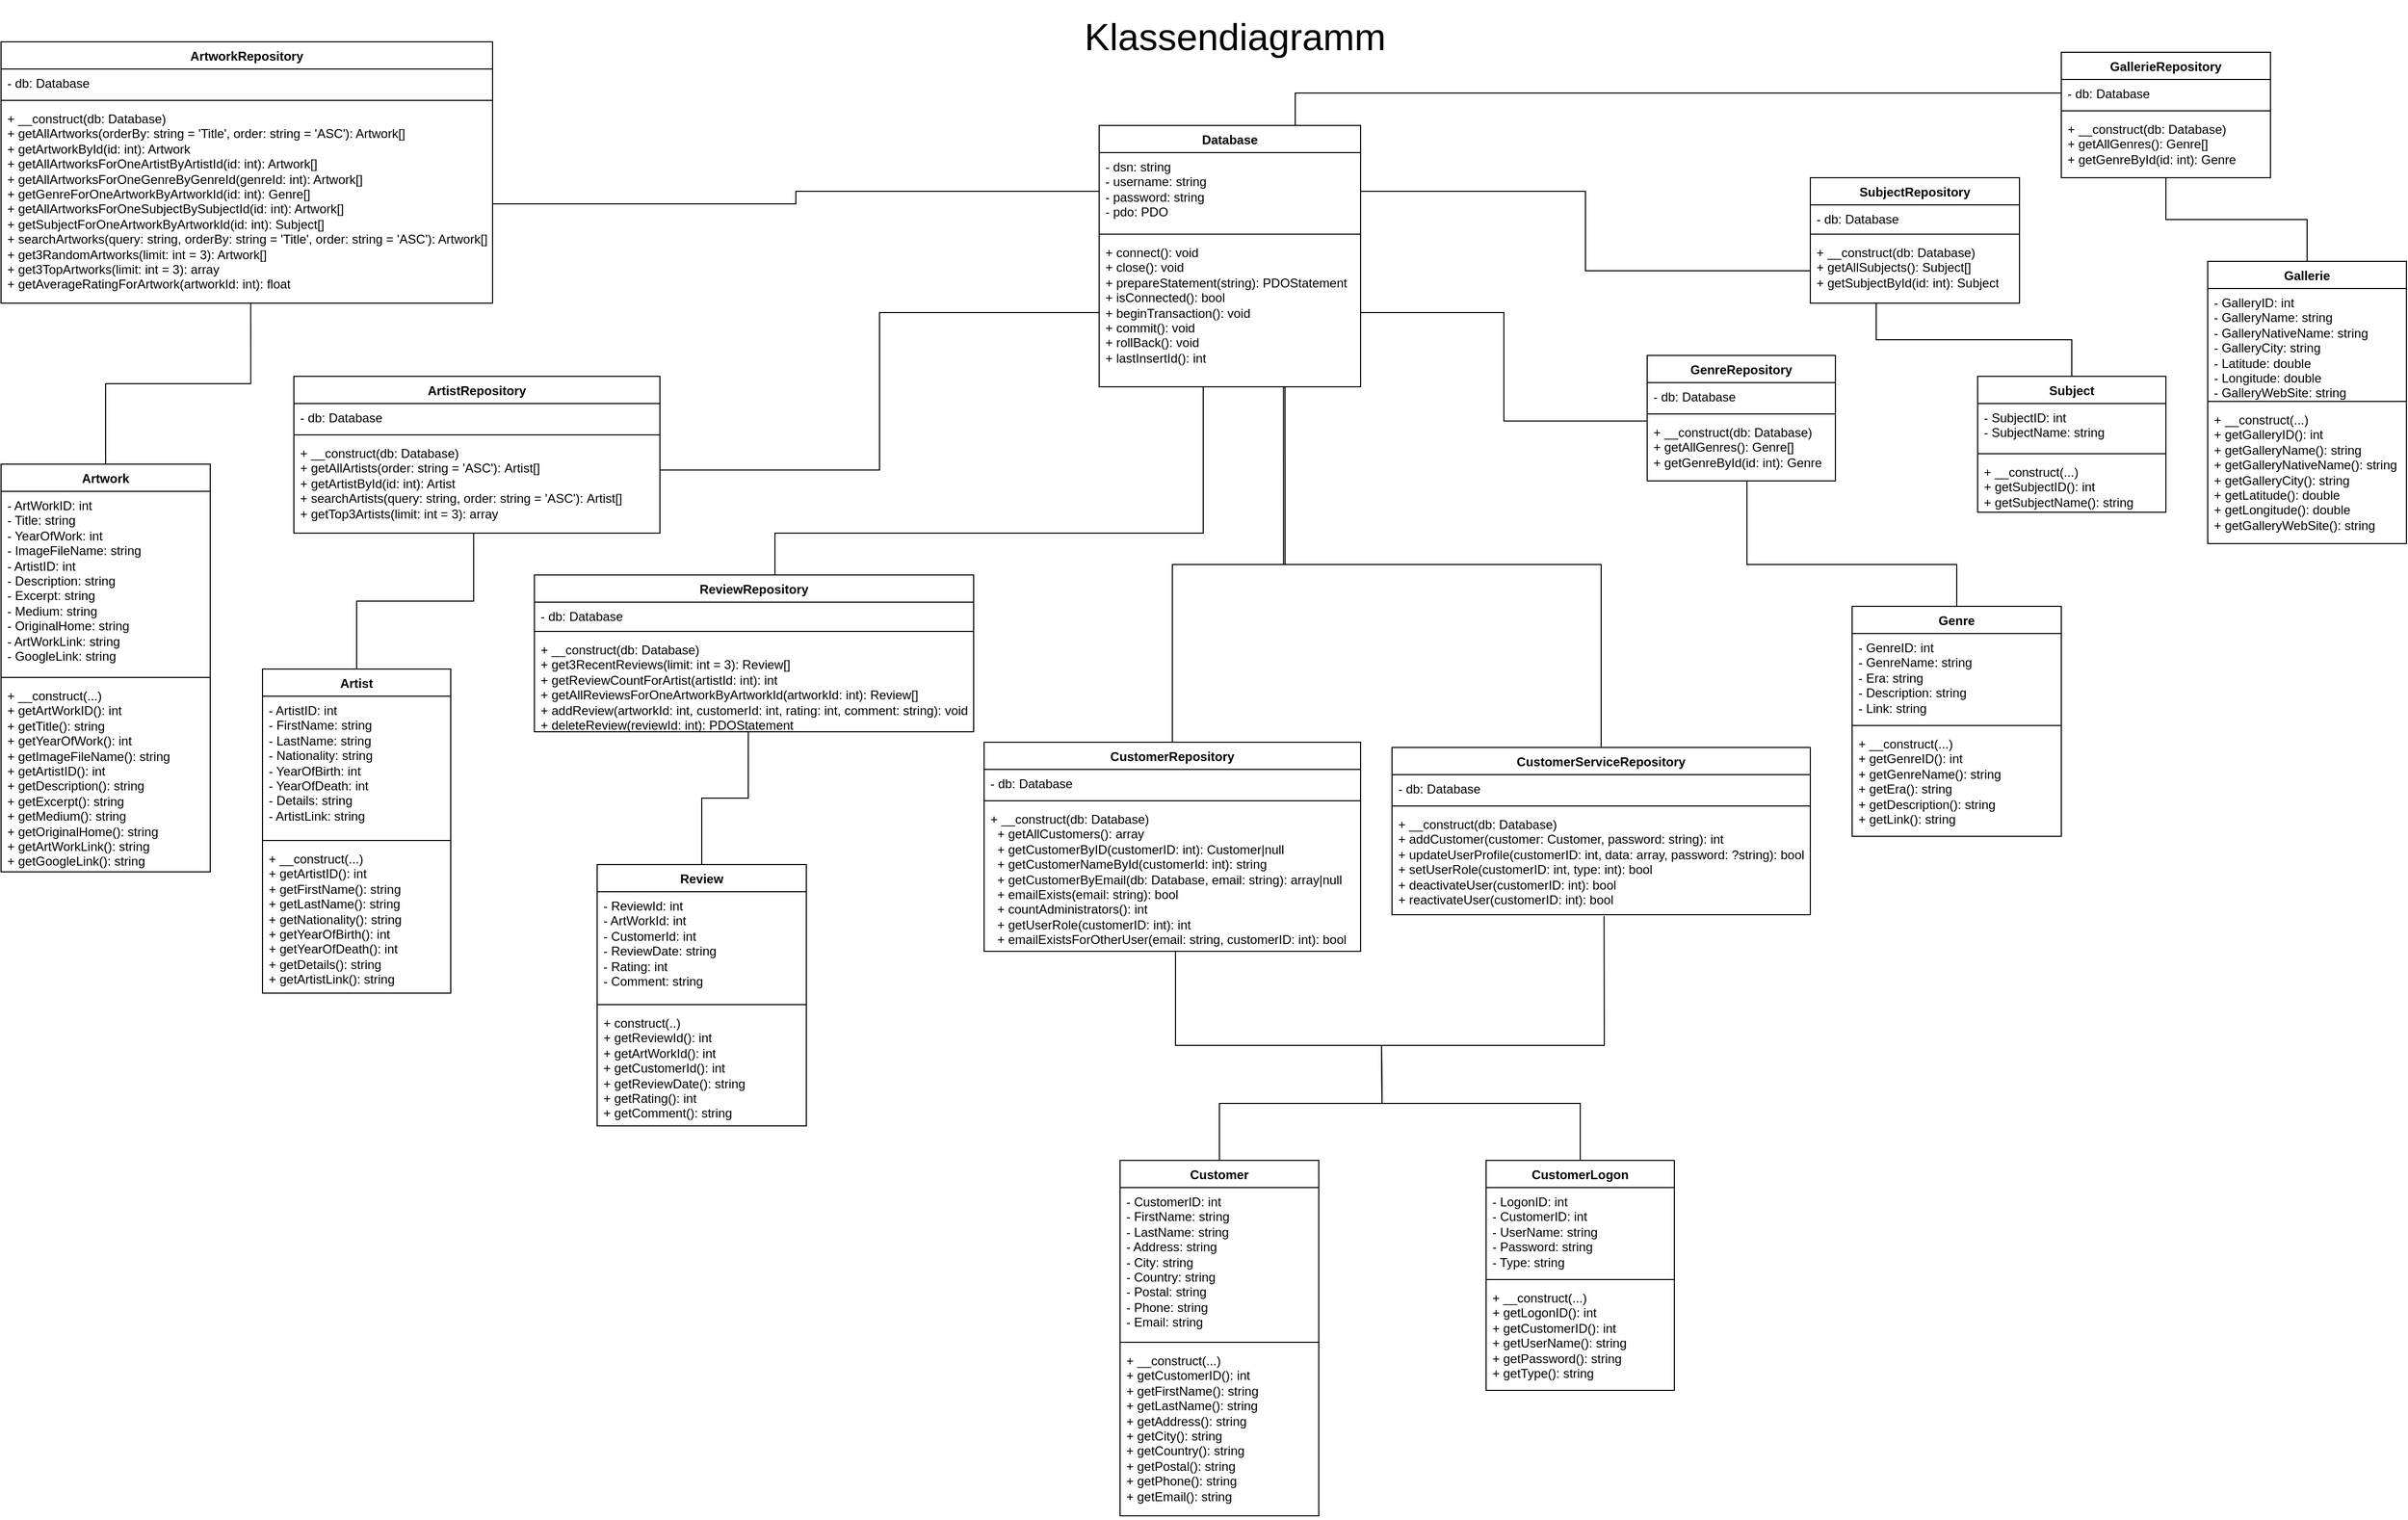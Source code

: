 <mxfile version="27.1.3">
  <diagram name="Seite-1" id="nD6jiJCX5i-z-jnRRKS7">
    <mxGraphModel dx="1577" dy="1087" grid="1" gridSize="10" guides="1" tooltips="1" connect="1" arrows="1" fold="1" page="1" pageScale="1" pageWidth="1169" pageHeight="827" math="0" shadow="0">
      <root>
        <mxCell id="0" />
        <mxCell id="1" parent="0" />
        <mxCell id="_smzAnieDaN4sx0Uvykq-1" value="" style="text;whiteSpace=wrap;html=1;" parent="1" vertex="1">
          <mxGeometry width="700" height="380" as="geometry" />
        </mxCell>
        <mxCell id="_smzAnieDaN4sx0Uvykq-2" value="&lt;font style=&quot;font-size: 36px;&quot;&gt;Klassendiagramm&lt;/font&gt;" style="text;html=1;align=center;verticalAlign=middle;whiteSpace=wrap;rounded=0;" parent="1" vertex="1">
          <mxGeometry x="1150" y="20" width="60" height="30" as="geometry" />
        </mxCell>
        <mxCell id="_smzAnieDaN4sx0Uvykq-7" value="Artist" style="swimlane;fontStyle=1;align=center;verticalAlign=top;childLayout=stackLayout;horizontal=1;startSize=26;horizontalStack=0;resizeParent=1;resizeParentMax=0;resizeLast=0;collapsible=1;marginBottom=0;whiteSpace=wrap;html=1;" parent="1" vertex="1">
          <mxGeometry x="250" y="640" width="180" height="310" as="geometry" />
        </mxCell>
        <mxCell id="_smzAnieDaN4sx0Uvykq-8" value="&lt;div&gt;- ArtistID: int&lt;/div&gt;&lt;div&gt;- FirstName: string&lt;/div&gt;&lt;div&gt;- LastName: string&lt;/div&gt;&lt;div&gt;- Nationality: string&lt;/div&gt;&lt;div&gt;- YearOfBirth: int&lt;/div&gt;&lt;div&gt;- YearOfDeath: int&lt;/div&gt;&lt;div&gt;- Details: string&lt;/div&gt;&lt;div&gt;- ArtistLink: string&lt;/div&gt;" style="text;strokeColor=none;fillColor=none;align=left;verticalAlign=top;spacingLeft=4;spacingRight=4;overflow=hidden;rotatable=0;points=[[0,0.5],[1,0.5]];portConstraint=eastwest;whiteSpace=wrap;html=1;" parent="_smzAnieDaN4sx0Uvykq-7" vertex="1">
          <mxGeometry y="26" width="180" height="134" as="geometry" />
        </mxCell>
        <mxCell id="_smzAnieDaN4sx0Uvykq-9" value="" style="line;strokeWidth=1;fillColor=none;align=left;verticalAlign=middle;spacingTop=-1;spacingLeft=3;spacingRight=3;rotatable=0;labelPosition=right;points=[];portConstraint=eastwest;strokeColor=inherit;" parent="_smzAnieDaN4sx0Uvykq-7" vertex="1">
          <mxGeometry y="160" width="180" height="8" as="geometry" />
        </mxCell>
        <mxCell id="_smzAnieDaN4sx0Uvykq-10" value="&lt;div&gt;+ __construct(...)&lt;/div&gt;&lt;div&gt;+ getArtistID(): int&lt;/div&gt;&lt;div&gt;&lt;span style=&quot;background-color: transparent; color: light-dark(rgb(0, 0, 0), rgb(255, 255, 255));&quot;&gt;+ getFirstName(): string&lt;/span&gt;&lt;/div&gt;&lt;div&gt;&lt;span style=&quot;background-color: transparent; color: light-dark(rgb(0, 0, 0), rgb(255, 255, 255));&quot;&gt;+ getLastName(): string&lt;/span&gt;&lt;/div&gt;&lt;div&gt;&lt;span style=&quot;background-color: transparent; color: light-dark(rgb(0, 0, 0), rgb(255, 255, 255));&quot;&gt;+ getNationality(): string&lt;/span&gt;&lt;/div&gt;&lt;div&gt;&lt;span style=&quot;background-color: transparent; color: light-dark(rgb(0, 0, 0), rgb(255, 255, 255));&quot;&gt;+ getYearOfBirth(): int&lt;/span&gt;&lt;/div&gt;&lt;div&gt;&lt;span style=&quot;background-color: transparent; color: light-dark(rgb(0, 0, 0), rgb(255, 255, 255));&quot;&gt;+ getYearOfDeath(): int&lt;/span&gt;&lt;/div&gt;&lt;div&gt;&lt;span style=&quot;background-color: transparent; color: light-dark(rgb(0, 0, 0), rgb(255, 255, 255));&quot;&gt;+ getDetails(): string&lt;/span&gt;&lt;/div&gt;&lt;div&gt;&lt;span style=&quot;background-color: transparent; color: light-dark(rgb(0, 0, 0), rgb(255, 255, 255));&quot;&gt;+ getArtistLink(): string&lt;/span&gt;&lt;/div&gt;&lt;div&gt;&lt;br&gt;&lt;/div&gt;" style="text;strokeColor=none;fillColor=none;align=left;verticalAlign=top;spacingLeft=4;spacingRight=4;overflow=hidden;rotatable=0;points=[[0,0.5],[1,0.5]];portConstraint=eastwest;whiteSpace=wrap;html=1;" parent="_smzAnieDaN4sx0Uvykq-7" vertex="1">
          <mxGeometry y="168" width="180" height="142" as="geometry" />
        </mxCell>
        <mxCell id="_smzAnieDaN4sx0Uvykq-11" value="Artwork" style="swimlane;fontStyle=1;align=center;verticalAlign=top;childLayout=stackLayout;horizontal=1;startSize=26;horizontalStack=0;resizeParent=1;resizeParentMax=0;resizeLast=0;collapsible=1;marginBottom=0;whiteSpace=wrap;html=1;" parent="1" vertex="1">
          <mxGeometry y="444" width="200" height="390" as="geometry" />
        </mxCell>
        <mxCell id="_smzAnieDaN4sx0Uvykq-12" value="&lt;div&gt;- ArtWorkID: int&lt;/div&gt;&lt;div&gt;- Title: string&lt;/div&gt;&lt;div&gt;- YearOfWork: int&lt;/div&gt;&lt;div&gt;- ImageFileName: string&lt;/div&gt;&lt;div&gt;- ArtistID: int&lt;/div&gt;&lt;div&gt;- Description: string&lt;/div&gt;&lt;div&gt;- Excerpt: string&lt;/div&gt;&lt;div&gt;- Medium: string&lt;/div&gt;&lt;div&gt;- OriginalHome: string&lt;/div&gt;&lt;div&gt;- ArtWorkLink: string&lt;/div&gt;&lt;div&gt;- GoogleLink: string&lt;/div&gt;" style="text;strokeColor=none;fillColor=none;align=left;verticalAlign=top;spacingLeft=4;spacingRight=4;overflow=hidden;rotatable=0;points=[[0,0.5],[1,0.5]];portConstraint=eastwest;whiteSpace=wrap;html=1;" parent="_smzAnieDaN4sx0Uvykq-11" vertex="1">
          <mxGeometry y="26" width="200" height="174" as="geometry" />
        </mxCell>
        <mxCell id="_smzAnieDaN4sx0Uvykq-13" value="" style="line;strokeWidth=1;fillColor=none;align=left;verticalAlign=middle;spacingTop=-1;spacingLeft=3;spacingRight=3;rotatable=0;labelPosition=right;points=[];portConstraint=eastwest;strokeColor=inherit;" parent="_smzAnieDaN4sx0Uvykq-11" vertex="1">
          <mxGeometry y="200" width="200" height="8" as="geometry" />
        </mxCell>
        <mxCell id="_smzAnieDaN4sx0Uvykq-14" value="&lt;div&gt;+ __construct(...)&lt;/div&gt;&lt;div&gt;+ getArtWorkID(): int&lt;/div&gt;&lt;div&gt;&lt;span style=&quot;background-color: transparent; color: light-dark(rgb(0, 0, 0), rgb(255, 255, 255));&quot;&gt;+ getTitle(): string&lt;/span&gt;&lt;/div&gt;&lt;div&gt;&lt;span style=&quot;background-color: transparent; color: light-dark(rgb(0, 0, 0), rgb(255, 255, 255));&quot;&gt;+ getYearOfWork(): int&lt;/span&gt;&lt;/div&gt;&lt;div&gt;&lt;span style=&quot;background-color: transparent; color: light-dark(rgb(0, 0, 0), rgb(255, 255, 255));&quot;&gt;+ getImageFileName(): string&lt;/span&gt;&lt;/div&gt;&lt;div&gt;&lt;span style=&quot;background-color: transparent; color: light-dark(rgb(0, 0, 0), rgb(255, 255, 255));&quot;&gt;+ getArtistID(): int&lt;/span&gt;&lt;/div&gt;&lt;div&gt;&lt;span style=&quot;background-color: transparent; color: light-dark(rgb(0, 0, 0), rgb(255, 255, 255));&quot;&gt;+ getDescription(): string&lt;/span&gt;&lt;/div&gt;&lt;div&gt;&lt;span style=&quot;background-color: transparent; color: light-dark(rgb(0, 0, 0), rgb(255, 255, 255));&quot;&gt;+ getExcerpt(): string&lt;/span&gt;&lt;/div&gt;&lt;div&gt;&lt;span style=&quot;background-color: transparent; color: light-dark(rgb(0, 0, 0), rgb(255, 255, 255));&quot;&gt;+ getMedium(): string&lt;/span&gt;&lt;/div&gt;&lt;div&gt;&lt;span style=&quot;background-color: transparent; color: light-dark(rgb(0, 0, 0), rgb(255, 255, 255));&quot;&gt;+ getOriginalHome(): string&lt;/span&gt;&lt;/div&gt;&lt;div&gt;&lt;span style=&quot;background-color: transparent; color: light-dark(rgb(0, 0, 0), rgb(255, 255, 255));&quot;&gt;+ getArtWorkLink(): string&lt;/span&gt;&lt;/div&gt;&lt;div&gt;&lt;span style=&quot;background-color: transparent; color: light-dark(rgb(0, 0, 0), rgb(255, 255, 255));&quot;&gt;+ getGoogleLink(): string&lt;/span&gt;&lt;/div&gt;&lt;div&gt;&lt;br&gt;&lt;/div&gt;" style="text;strokeColor=none;fillColor=none;align=left;verticalAlign=top;spacingLeft=4;spacingRight=4;overflow=hidden;rotatable=0;points=[[0,0.5],[1,0.5]];portConstraint=eastwest;whiteSpace=wrap;html=1;" parent="_smzAnieDaN4sx0Uvykq-11" vertex="1">
          <mxGeometry y="208" width="200" height="182" as="geometry" />
        </mxCell>
        <mxCell id="_smzAnieDaN4sx0Uvykq-16" value="Review" style="swimlane;fontStyle=1;align=center;verticalAlign=top;childLayout=stackLayout;horizontal=1;startSize=26;horizontalStack=0;resizeParent=1;resizeParentMax=0;resizeLast=0;collapsible=1;marginBottom=0;whiteSpace=wrap;html=1;" parent="1" vertex="1">
          <mxGeometry x="570" y="827" width="200" height="250" as="geometry" />
        </mxCell>
        <mxCell id="_smzAnieDaN4sx0Uvykq-17" value="&lt;div&gt;- ReviewId: int&lt;/div&gt;&lt;div&gt;- ArtWorkId: int&lt;/div&gt;&lt;div&gt;- CustomerId: int&lt;/div&gt;&lt;div&gt;- ReviewDate: string&lt;/div&gt;&lt;div&gt;- Rating: int&lt;/div&gt;&lt;div&gt;- Comment: string&lt;/div&gt;" style="text;strokeColor=none;fillColor=none;align=left;verticalAlign=top;spacingLeft=4;spacingRight=4;overflow=hidden;rotatable=0;points=[[0,0.5],[1,0.5]];portConstraint=eastwest;whiteSpace=wrap;html=1;" parent="_smzAnieDaN4sx0Uvykq-16" vertex="1">
          <mxGeometry y="26" width="200" height="104" as="geometry" />
        </mxCell>
        <mxCell id="_smzAnieDaN4sx0Uvykq-18" value="" style="line;strokeWidth=1;fillColor=none;align=left;verticalAlign=middle;spacingTop=-1;spacingLeft=3;spacingRight=3;rotatable=0;labelPosition=right;points=[];portConstraint=eastwest;strokeColor=inherit;" parent="_smzAnieDaN4sx0Uvykq-16" vertex="1">
          <mxGeometry y="130" width="200" height="8" as="geometry" />
        </mxCell>
        <mxCell id="_smzAnieDaN4sx0Uvykq-19" value="&lt;div&gt;+ construct(..)&lt;/div&gt;&lt;div&gt;+ getReviewId(): int&lt;/div&gt;&lt;div&gt;&lt;span style=&quot;background-color: transparent; color: light-dark(rgb(0, 0, 0), rgb(255, 255, 255));&quot;&gt;+ getArtWorkId(): int&lt;/span&gt;&lt;/div&gt;&lt;div&gt;&lt;span style=&quot;background-color: transparent; color: light-dark(rgb(0, 0, 0), rgb(255, 255, 255));&quot;&gt;+ getCustomerId(): int&lt;/span&gt;&lt;/div&gt;&lt;div&gt;&lt;span style=&quot;background-color: transparent; color: light-dark(rgb(0, 0, 0), rgb(255, 255, 255));&quot;&gt;+ getReviewDate(): string&lt;/span&gt;&lt;/div&gt;&lt;div&gt;&lt;span style=&quot;background-color: transparent; color: light-dark(rgb(0, 0, 0), rgb(255, 255, 255));&quot;&gt;+ getRating(): int&lt;/span&gt;&lt;/div&gt;&lt;div&gt;&lt;span style=&quot;background-color: transparent; color: light-dark(rgb(0, 0, 0), rgb(255, 255, 255));&quot;&gt;+ getComment(): string&lt;/span&gt;&lt;/div&gt;&lt;div&gt;&lt;br&gt;&lt;/div&gt;" style="text;strokeColor=none;fillColor=none;align=left;verticalAlign=top;spacingLeft=4;spacingRight=4;overflow=hidden;rotatable=0;points=[[0,0.5],[1,0.5]];portConstraint=eastwest;whiteSpace=wrap;html=1;" parent="_smzAnieDaN4sx0Uvykq-16" vertex="1">
          <mxGeometry y="138" width="200" height="112" as="geometry" />
        </mxCell>
        <mxCell id="uyidFQual09XQIHsKb9r-11" style="edgeStyle=orthogonalEdgeStyle;rounded=0;orthogonalLoop=1;jettySize=auto;html=1;exitX=0.5;exitY=0;exitDx=0;exitDy=0;endArrow=none;startFill=0;" edge="1" parent="1" source="_smzAnieDaN4sx0Uvykq-20">
          <mxGeometry relative="1" as="geometry">
            <mxPoint x="1320" y="1000" as="targetPoint" />
          </mxGeometry>
        </mxCell>
        <mxCell id="_smzAnieDaN4sx0Uvykq-20" value="Customer" style="swimlane;fontStyle=1;align=center;verticalAlign=top;childLayout=stackLayout;horizontal=1;startSize=26;horizontalStack=0;resizeParent=1;resizeParentMax=0;resizeLast=0;collapsible=1;marginBottom=0;whiteSpace=wrap;html=1;" parent="1" vertex="1">
          <mxGeometry x="1070" y="1110" width="190" height="340" as="geometry" />
        </mxCell>
        <mxCell id="_smzAnieDaN4sx0Uvykq-21" value="&lt;div&gt;- CustomerID: int&lt;/div&gt;&lt;div&gt;- FirstName: string&lt;/div&gt;&lt;div&gt;- LastName: string&lt;/div&gt;&lt;div&gt;- Address: string&lt;/div&gt;&lt;div&gt;- City: string&lt;/div&gt;&lt;div&gt;- Country: string&lt;/div&gt;&lt;div&gt;- Postal: string&lt;/div&gt;&lt;div&gt;- Phone: string&lt;/div&gt;&lt;div&gt;- Email: string&lt;/div&gt;" style="text;strokeColor=none;fillColor=none;align=left;verticalAlign=top;spacingLeft=4;spacingRight=4;overflow=hidden;rotatable=0;points=[[0,0.5],[1,0.5]];portConstraint=eastwest;whiteSpace=wrap;html=1;" parent="_smzAnieDaN4sx0Uvykq-20" vertex="1">
          <mxGeometry y="26" width="190" height="144" as="geometry" />
        </mxCell>
        <mxCell id="_smzAnieDaN4sx0Uvykq-22" value="" style="line;strokeWidth=1;fillColor=none;align=left;verticalAlign=middle;spacingTop=-1;spacingLeft=3;spacingRight=3;rotatable=0;labelPosition=right;points=[];portConstraint=eastwest;strokeColor=inherit;" parent="_smzAnieDaN4sx0Uvykq-20" vertex="1">
          <mxGeometry y="170" width="190" height="8" as="geometry" />
        </mxCell>
        <mxCell id="_smzAnieDaN4sx0Uvykq-23" value="&lt;div&gt;+ __construct(...)&lt;/div&gt;&lt;div&gt;+ getCustomerID(): int&lt;/div&gt;&lt;div&gt;&lt;span style=&quot;background-color: transparent; color: light-dark(rgb(0, 0, 0), rgb(255, 255, 255));&quot;&gt;+ getFirstName(): string&lt;/span&gt;&lt;/div&gt;&lt;div&gt;&lt;span style=&quot;background-color: transparent; color: light-dark(rgb(0, 0, 0), rgb(255, 255, 255));&quot;&gt;+ getLastName(): string&lt;/span&gt;&lt;/div&gt;&lt;div&gt;&lt;span style=&quot;background-color: transparent; color: light-dark(rgb(0, 0, 0), rgb(255, 255, 255));&quot;&gt;+ getAddress(): string&lt;/span&gt;&lt;/div&gt;&lt;div&gt;&lt;span style=&quot;background-color: transparent; color: light-dark(rgb(0, 0, 0), rgb(255, 255, 255));&quot;&gt;+ getCity(): string&lt;/span&gt;&lt;/div&gt;&lt;div&gt;&lt;span style=&quot;background-color: transparent; color: light-dark(rgb(0, 0, 0), rgb(255, 255, 255));&quot;&gt;+ getCountry(): string&lt;/span&gt;&lt;/div&gt;&lt;div&gt;&lt;span style=&quot;background-color: transparent; color: light-dark(rgb(0, 0, 0), rgb(255, 255, 255));&quot;&gt;+ getPostal(): string&lt;/span&gt;&lt;/div&gt;&lt;div&gt;&lt;span style=&quot;background-color: transparent; color: light-dark(rgb(0, 0, 0), rgb(255, 255, 255));&quot;&gt;+ getPhone(): string&lt;/span&gt;&lt;/div&gt;&lt;div&gt;&lt;span style=&quot;background-color: transparent; color: light-dark(rgb(0, 0, 0), rgb(255, 255, 255));&quot;&gt;+ getEmail(): string&lt;/span&gt;&lt;/div&gt;&lt;div&gt;&lt;br&gt;&lt;/div&gt;" style="text;strokeColor=none;fillColor=none;align=left;verticalAlign=top;spacingLeft=4;spacingRight=4;overflow=hidden;rotatable=0;points=[[0,0.5],[1,0.5]];portConstraint=eastwest;whiteSpace=wrap;html=1;" parent="_smzAnieDaN4sx0Uvykq-20" vertex="1">
          <mxGeometry y="178" width="190" height="162" as="geometry" />
        </mxCell>
        <mxCell id="uyidFQual09XQIHsKb9r-12" style="edgeStyle=orthogonalEdgeStyle;rounded=0;orthogonalLoop=1;jettySize=auto;html=1;exitX=0.5;exitY=0;exitDx=0;exitDy=0;endArrow=none;startFill=0;" edge="1" parent="1" source="_smzAnieDaN4sx0Uvykq-24">
          <mxGeometry relative="1" as="geometry">
            <mxPoint x="1320" y="1000" as="targetPoint" />
          </mxGeometry>
        </mxCell>
        <mxCell id="_smzAnieDaN4sx0Uvykq-24" value="CustomerLogon" style="swimlane;fontStyle=1;align=center;verticalAlign=top;childLayout=stackLayout;horizontal=1;startSize=26;horizontalStack=0;resizeParent=1;resizeParentMax=0;resizeLast=0;collapsible=1;marginBottom=0;whiteSpace=wrap;html=1;" parent="1" vertex="1">
          <mxGeometry x="1420" y="1110" width="180" height="220" as="geometry" />
        </mxCell>
        <mxCell id="_smzAnieDaN4sx0Uvykq-25" value="&lt;div&gt;- LogonID: int&lt;/div&gt;&lt;div&gt;- CustomerID: int&lt;/div&gt;&lt;div&gt;- UserName: string&lt;/div&gt;&lt;div&gt;- Password: string&lt;/div&gt;&lt;div&gt;- Type: string&lt;/div&gt;" style="text;strokeColor=none;fillColor=none;align=left;verticalAlign=top;spacingLeft=4;spacingRight=4;overflow=hidden;rotatable=0;points=[[0,0.5],[1,0.5]];portConstraint=eastwest;whiteSpace=wrap;html=1;" parent="_smzAnieDaN4sx0Uvykq-24" vertex="1">
          <mxGeometry y="26" width="180" height="84" as="geometry" />
        </mxCell>
        <mxCell id="_smzAnieDaN4sx0Uvykq-26" value="" style="line;strokeWidth=1;fillColor=none;align=left;verticalAlign=middle;spacingTop=-1;spacingLeft=3;spacingRight=3;rotatable=0;labelPosition=right;points=[];portConstraint=eastwest;strokeColor=inherit;" parent="_smzAnieDaN4sx0Uvykq-24" vertex="1">
          <mxGeometry y="110" width="180" height="8" as="geometry" />
        </mxCell>
        <mxCell id="_smzAnieDaN4sx0Uvykq-27" value="&lt;div&gt;+ __construct(...)&lt;/div&gt;&lt;div&gt;+ getLogonID(): int&lt;/div&gt;&lt;div&gt;&lt;span style=&quot;background-color: transparent; color: light-dark(rgb(0, 0, 0), rgb(255, 255, 255));&quot;&gt;+ getCustomerID(): int&lt;/span&gt;&lt;/div&gt;&lt;div&gt;&lt;span style=&quot;background-color: transparent; color: light-dark(rgb(0, 0, 0), rgb(255, 255, 255));&quot;&gt;+ getUserName(): string&lt;/span&gt;&lt;/div&gt;&lt;div&gt;&lt;span style=&quot;background-color: transparent; color: light-dark(rgb(0, 0, 0), rgb(255, 255, 255));&quot;&gt;+ getPassword(): string&lt;/span&gt;&lt;/div&gt;&lt;div&gt;&lt;span style=&quot;background-color: transparent; color: light-dark(rgb(0, 0, 0), rgb(255, 255, 255));&quot;&gt;+ getType(): string&lt;/span&gt;&lt;/div&gt;&lt;div&gt;&lt;br&gt;&lt;/div&gt;" style="text;strokeColor=none;fillColor=none;align=left;verticalAlign=top;spacingLeft=4;spacingRight=4;overflow=hidden;rotatable=0;points=[[0,0.5],[1,0.5]];portConstraint=eastwest;whiteSpace=wrap;html=1;" parent="_smzAnieDaN4sx0Uvykq-24" vertex="1">
          <mxGeometry y="118" width="180" height="102" as="geometry" />
        </mxCell>
        <mxCell id="_smzAnieDaN4sx0Uvykq-28" value="Genre" style="swimlane;fontStyle=1;align=center;verticalAlign=top;childLayout=stackLayout;horizontal=1;startSize=26;horizontalStack=0;resizeParent=1;resizeParentMax=0;resizeLast=0;collapsible=1;marginBottom=0;whiteSpace=wrap;html=1;" parent="1" vertex="1">
          <mxGeometry x="1770" y="580" width="200" height="220" as="geometry" />
        </mxCell>
        <mxCell id="_smzAnieDaN4sx0Uvykq-29" value="&lt;div&gt;- GenreID: int&lt;/div&gt;&lt;div&gt;- GenreName: string&lt;/div&gt;&lt;div&gt;- Era: string&lt;/div&gt;&lt;div&gt;- Description: string&lt;/div&gt;&lt;div&gt;- Link: string&lt;/div&gt;" style="text;strokeColor=none;fillColor=none;align=left;verticalAlign=top;spacingLeft=4;spacingRight=4;overflow=hidden;rotatable=0;points=[[0,0.5],[1,0.5]];portConstraint=eastwest;whiteSpace=wrap;html=1;" parent="_smzAnieDaN4sx0Uvykq-28" vertex="1">
          <mxGeometry y="26" width="200" height="84" as="geometry" />
        </mxCell>
        <mxCell id="_smzAnieDaN4sx0Uvykq-30" value="" style="line;strokeWidth=1;fillColor=none;align=left;verticalAlign=middle;spacingTop=-1;spacingLeft=3;spacingRight=3;rotatable=0;labelPosition=right;points=[];portConstraint=eastwest;strokeColor=inherit;" parent="_smzAnieDaN4sx0Uvykq-28" vertex="1">
          <mxGeometry y="110" width="200" height="8" as="geometry" />
        </mxCell>
        <mxCell id="_smzAnieDaN4sx0Uvykq-31" value="&lt;div&gt;+ __construct(...)&lt;/div&gt;&lt;div&gt;+ getGenreID(): int&lt;/div&gt;&lt;div&gt;&lt;span style=&quot;background-color: transparent; color: light-dark(rgb(0, 0, 0), rgb(255, 255, 255));&quot;&gt;+ getGenreName(): string&lt;/span&gt;&lt;/div&gt;&lt;div&gt;&lt;span style=&quot;background-color: transparent; color: light-dark(rgb(0, 0, 0), rgb(255, 255, 255));&quot;&gt;+ getEra(): string&lt;/span&gt;&lt;/div&gt;&lt;div&gt;&lt;span style=&quot;background-color: transparent; color: light-dark(rgb(0, 0, 0), rgb(255, 255, 255));&quot;&gt;+ getDescription(): string&lt;/span&gt;&lt;/div&gt;&lt;div&gt;&lt;span style=&quot;background-color: transparent; color: light-dark(rgb(0, 0, 0), rgb(255, 255, 255));&quot;&gt;+ getLink(): string&lt;/span&gt;&lt;/div&gt;&lt;div&gt;&lt;br&gt;&lt;/div&gt;" style="text;strokeColor=none;fillColor=none;align=left;verticalAlign=top;spacingLeft=4;spacingRight=4;overflow=hidden;rotatable=0;points=[[0,0.5],[1,0.5]];portConstraint=eastwest;whiteSpace=wrap;html=1;" parent="_smzAnieDaN4sx0Uvykq-28" vertex="1">
          <mxGeometry y="118" width="200" height="102" as="geometry" />
        </mxCell>
        <mxCell id="Tqil696aAraFWEGqHsqj-1" style="edgeStyle=orthogonalEdgeStyle;rounded=0;orthogonalLoop=1;jettySize=auto;html=1;exitX=0.5;exitY=0;exitDx=0;exitDy=0;endArrow=none;startFill=0;entryX=0.315;entryY=0.996;entryDx=0;entryDy=0;entryPerimeter=0;" parent="1" source="_smzAnieDaN4sx0Uvykq-32" target="_smzAnieDaN4sx0Uvykq-63" edge="1">
          <mxGeometry relative="1" as="geometry">
            <mxPoint x="1850" y="380.0" as="targetPoint" />
          </mxGeometry>
        </mxCell>
        <mxCell id="_smzAnieDaN4sx0Uvykq-32" value="Subject" style="swimlane;fontStyle=1;align=center;verticalAlign=top;childLayout=stackLayout;horizontal=1;startSize=26;horizontalStack=0;resizeParent=1;resizeParentMax=0;resizeLast=0;collapsible=1;marginBottom=0;whiteSpace=wrap;html=1;" parent="1" vertex="1">
          <mxGeometry x="1890" y="360" width="180" height="130" as="geometry" />
        </mxCell>
        <mxCell id="_smzAnieDaN4sx0Uvykq-33" value="&lt;div&gt;- SubjectID: int&lt;/div&gt;&lt;div&gt;- SubjectName: string&lt;/div&gt;" style="text;strokeColor=none;fillColor=none;align=left;verticalAlign=top;spacingLeft=4;spacingRight=4;overflow=hidden;rotatable=0;points=[[0,0.5],[1,0.5]];portConstraint=eastwest;whiteSpace=wrap;html=1;" parent="_smzAnieDaN4sx0Uvykq-32" vertex="1">
          <mxGeometry y="26" width="180" height="44" as="geometry" />
        </mxCell>
        <mxCell id="_smzAnieDaN4sx0Uvykq-34" value="" style="line;strokeWidth=1;fillColor=none;align=left;verticalAlign=middle;spacingTop=-1;spacingLeft=3;spacingRight=3;rotatable=0;labelPosition=right;points=[];portConstraint=eastwest;strokeColor=inherit;" parent="_smzAnieDaN4sx0Uvykq-32" vertex="1">
          <mxGeometry y="70" width="180" height="8" as="geometry" />
        </mxCell>
        <mxCell id="_smzAnieDaN4sx0Uvykq-35" value="&lt;div&gt;+ __construct(...)&lt;/div&gt;&lt;div&gt;+ getSubjectID(): int&lt;/div&gt;&lt;div&gt;&lt;span style=&quot;background-color: transparent; color: light-dark(rgb(0, 0, 0), rgb(255, 255, 255));&quot;&gt;+ getSubjectName(): string&lt;/span&gt;&lt;/div&gt;&lt;div&gt;&lt;br&gt;&lt;/div&gt;" style="text;strokeColor=none;fillColor=none;align=left;verticalAlign=top;spacingLeft=4;spacingRight=4;overflow=hidden;rotatable=0;points=[[0,0.5],[1,0.5]];portConstraint=eastwest;whiteSpace=wrap;html=1;" parent="_smzAnieDaN4sx0Uvykq-32" vertex="1">
          <mxGeometry y="78" width="180" height="52" as="geometry" />
        </mxCell>
        <mxCell id="_smzAnieDaN4sx0Uvykq-36" value="ArtistRepository" style="swimlane;fontStyle=1;align=center;verticalAlign=top;childLayout=stackLayout;horizontal=1;startSize=26;horizontalStack=0;resizeParent=1;resizeParentMax=0;resizeLast=0;collapsible=1;marginBottom=0;whiteSpace=wrap;html=1;" parent="1" vertex="1">
          <mxGeometry x="280" y="360" width="350" height="150" as="geometry" />
        </mxCell>
        <mxCell id="_smzAnieDaN4sx0Uvykq-37" value="- db: Database" style="text;strokeColor=none;fillColor=none;align=left;verticalAlign=top;spacingLeft=4;spacingRight=4;overflow=hidden;rotatable=0;points=[[0,0.5],[1,0.5]];portConstraint=eastwest;whiteSpace=wrap;html=1;" parent="_smzAnieDaN4sx0Uvykq-36" vertex="1">
          <mxGeometry y="26" width="350" height="26" as="geometry" />
        </mxCell>
        <mxCell id="_smzAnieDaN4sx0Uvykq-38" value="" style="line;strokeWidth=1;fillColor=none;align=left;verticalAlign=middle;spacingTop=-1;spacingLeft=3;spacingRight=3;rotatable=0;labelPosition=right;points=[];portConstraint=eastwest;strokeColor=inherit;" parent="_smzAnieDaN4sx0Uvykq-36" vertex="1">
          <mxGeometry y="52" width="350" height="8" as="geometry" />
        </mxCell>
        <mxCell id="_smzAnieDaN4sx0Uvykq-39" value="&lt;div&gt;+ __construct(db: Database)&lt;/div&gt;&lt;div&gt;+ getAllArtists(order: string = &#39;ASC&#39;):&amp;nbsp;&lt;span style=&quot;background-color: transparent; color: light-dark(rgb(0, 0, 0), rgb(255, 255, 255));&quot;&gt;Artist[]&lt;/span&gt;&lt;/div&gt;&lt;div&gt;+ getArtistById(id: int): Artist&lt;/div&gt;&lt;div&gt;+ searchArtists(query: string, order: string = &#39;ASC&#39;):&amp;nbsp;&lt;span style=&quot;background-color: transparent; color: light-dark(rgb(0, 0, 0), rgb(255, 255, 255));&quot;&gt;Artist[]&lt;/span&gt;&lt;/div&gt;&lt;div&gt;+ getTop3Artists(limit: int = 3): array&lt;/div&gt;" style="text;strokeColor=none;fillColor=none;align=left;verticalAlign=top;spacingLeft=4;spacingRight=4;overflow=hidden;rotatable=0;points=[[0,0.5],[1,0.5]];portConstraint=eastwest;whiteSpace=wrap;html=1;" parent="_smzAnieDaN4sx0Uvykq-36" vertex="1">
          <mxGeometry y="60" width="350" height="90" as="geometry" />
        </mxCell>
        <mxCell id="_smzAnieDaN4sx0Uvykq-40" value="ArtworkRepository" style="swimlane;fontStyle=1;align=center;verticalAlign=top;childLayout=stackLayout;horizontal=1;startSize=26;horizontalStack=0;resizeParent=1;resizeParentMax=0;resizeLast=0;collapsible=1;marginBottom=0;whiteSpace=wrap;html=1;" parent="1" vertex="1">
          <mxGeometry y="40" width="470" height="250" as="geometry" />
        </mxCell>
        <mxCell id="_smzAnieDaN4sx0Uvykq-41" value="- db: Database" style="text;strokeColor=none;fillColor=none;align=left;verticalAlign=top;spacingLeft=4;spacingRight=4;overflow=hidden;rotatable=0;points=[[0,0.5],[1,0.5]];portConstraint=eastwest;whiteSpace=wrap;html=1;" parent="_smzAnieDaN4sx0Uvykq-40" vertex="1">
          <mxGeometry y="26" width="470" height="26" as="geometry" />
        </mxCell>
        <mxCell id="_smzAnieDaN4sx0Uvykq-42" value="" style="line;strokeWidth=1;fillColor=none;align=left;verticalAlign=middle;spacingTop=-1;spacingLeft=3;spacingRight=3;rotatable=0;labelPosition=right;points=[];portConstraint=eastwest;strokeColor=inherit;" parent="_smzAnieDaN4sx0Uvykq-40" vertex="1">
          <mxGeometry y="52" width="470" height="8" as="geometry" />
        </mxCell>
        <mxCell id="_smzAnieDaN4sx0Uvykq-43" value="&lt;div&gt;+ __construct(db: Database)&lt;/div&gt;&lt;div&gt;+ getAllArtworks(orderBy: string = &#39;Title&#39;, order: string = &#39;ASC&#39;): Artwork[]&lt;/div&gt;&lt;div&gt;+ getArtworkById(id: int): Artwork&lt;/div&gt;&lt;div&gt;+ getAllArtworksForOneArtistByArtistId(id: int): Artwork[]&lt;/div&gt;&lt;div&gt;+ getAllArtworksForOneGenreByGenreId(genreId: int): Artwork[]&lt;/div&gt;&lt;div&gt;+ getGenreForOneArtworkByArtworkId(id: int): Genre[]&lt;/div&gt;&lt;div&gt;+ getAllArtworksForOneSubjectBySubjectId(id: int): Artwork[]&lt;/div&gt;&lt;div&gt;+ getSubjectForOneArtworkByArtworkId(id: int): Subject[]&lt;/div&gt;&lt;div&gt;+ searchArtworks(query: string, orderBy: string = &#39;Title&#39;, order: string = &#39;ASC&#39;): Artwork[]&lt;/div&gt;&lt;div&gt;+ get3RandomArtworks(limit: int = 3): Artwork[]&lt;/div&gt;&lt;div&gt;+ get3TopArtworks(limit: int = 3): array&lt;/div&gt;&lt;div&gt;+ getAverageRatingForArtwork(artworkId: int): float&lt;/div&gt;" style="text;strokeColor=none;fillColor=none;align=left;verticalAlign=top;spacingLeft=4;spacingRight=4;overflow=hidden;rotatable=0;points=[[0,0.5],[1,0.5]];portConstraint=eastwest;whiteSpace=wrap;html=1;" parent="_smzAnieDaN4sx0Uvykq-40" vertex="1">
          <mxGeometry y="60" width="470" height="190" as="geometry" />
        </mxCell>
        <mxCell id="_smzAnieDaN4sx0Uvykq-44" value="ReviewRepository" style="swimlane;fontStyle=1;align=center;verticalAlign=top;childLayout=stackLayout;horizontal=1;startSize=26;horizontalStack=0;resizeParent=1;resizeParentMax=0;resizeLast=0;collapsible=1;marginBottom=0;whiteSpace=wrap;html=1;" parent="1" vertex="1">
          <mxGeometry x="510" y="550" width="420" height="150" as="geometry" />
        </mxCell>
        <mxCell id="_smzAnieDaN4sx0Uvykq-45" value="- db: Database" style="text;strokeColor=none;fillColor=none;align=left;verticalAlign=top;spacingLeft=4;spacingRight=4;overflow=hidden;rotatable=0;points=[[0,0.5],[1,0.5]];portConstraint=eastwest;whiteSpace=wrap;html=1;" parent="_smzAnieDaN4sx0Uvykq-44" vertex="1">
          <mxGeometry y="26" width="420" height="24" as="geometry" />
        </mxCell>
        <mxCell id="_smzAnieDaN4sx0Uvykq-46" value="" style="line;strokeWidth=1;fillColor=none;align=left;verticalAlign=middle;spacingTop=-1;spacingLeft=3;spacingRight=3;rotatable=0;labelPosition=right;points=[];portConstraint=eastwest;strokeColor=inherit;" parent="_smzAnieDaN4sx0Uvykq-44" vertex="1">
          <mxGeometry y="50" width="420" height="8" as="geometry" />
        </mxCell>
        <mxCell id="_smzAnieDaN4sx0Uvykq-47" value="&lt;div&gt;+ __construct(db: Database)&lt;/div&gt;&lt;div&gt;+ get3RecentReviews(limit: int = 3): Review[]&lt;/div&gt;&lt;div&gt;+ getReviewCountForArtist(artistId: int): int&lt;/div&gt;&lt;div&gt;+ getAllReviewsForOneArtworkByArtworkId(artworkId: int): Review[]&lt;/div&gt;&lt;div&gt;+ addReview(artworkId: int, customerId: int, rating: int, comment: string): void&lt;/div&gt;&lt;div&gt;+ deleteReview(reviewId: int): PDOStatement&lt;/div&gt;&lt;div&gt;+ hasUserReviewedArtwork(artworkId: int, customerId: int): bool&lt;/div&gt;" style="text;strokeColor=none;fillColor=none;align=left;verticalAlign=top;spacingLeft=4;spacingRight=4;overflow=hidden;rotatable=0;points=[[0,0.5],[1,0.5]];portConstraint=eastwest;whiteSpace=wrap;html=1;" parent="_smzAnieDaN4sx0Uvykq-44" vertex="1">
          <mxGeometry y="58" width="420" height="92" as="geometry" />
        </mxCell>
        <mxCell id="-QTzS8KxPPInOXY2uju4-1" style="edgeStyle=orthogonalEdgeStyle;rounded=0;orthogonalLoop=1;jettySize=auto;html=1;exitX=0.75;exitY=0;exitDx=0;exitDy=0;entryX=0;entryY=0.5;entryDx=0;entryDy=0;endArrow=none;endFill=0;" parent="1" source="_smzAnieDaN4sx0Uvykq-48" target="Tqil696aAraFWEGqHsqj-3" edge="1">
          <mxGeometry relative="1" as="geometry" />
        </mxCell>
        <mxCell id="_smzAnieDaN4sx0Uvykq-48" value="Database" style="swimlane;fontStyle=1;align=center;verticalAlign=top;childLayout=stackLayout;horizontal=1;startSize=26;horizontalStack=0;resizeParent=1;resizeParentMax=0;resizeLast=0;collapsible=1;marginBottom=0;whiteSpace=wrap;html=1;" parent="1" vertex="1">
          <mxGeometry x="1050" y="120" width="250" height="250" as="geometry" />
        </mxCell>
        <mxCell id="_smzAnieDaN4sx0Uvykq-49" value="&lt;div&gt;- dsn: string&lt;/div&gt;&lt;div&gt;- username: string&lt;/div&gt;&lt;div&gt;- password: string&lt;/div&gt;&lt;div&gt;- pdo: PDO&lt;/div&gt;" style="text;strokeColor=none;fillColor=none;align=left;verticalAlign=top;spacingLeft=4;spacingRight=4;overflow=hidden;rotatable=0;points=[[0,0.5],[1,0.5]];portConstraint=eastwest;whiteSpace=wrap;html=1;" parent="_smzAnieDaN4sx0Uvykq-48" vertex="1">
          <mxGeometry y="26" width="250" height="74" as="geometry" />
        </mxCell>
        <mxCell id="_smzAnieDaN4sx0Uvykq-50" value="" style="line;strokeWidth=1;fillColor=none;align=left;verticalAlign=middle;spacingTop=-1;spacingLeft=3;spacingRight=3;rotatable=0;labelPosition=right;points=[];portConstraint=eastwest;strokeColor=inherit;" parent="_smzAnieDaN4sx0Uvykq-48" vertex="1">
          <mxGeometry y="100" width="250" height="8" as="geometry" />
        </mxCell>
        <mxCell id="_smzAnieDaN4sx0Uvykq-51" value="&lt;div&gt;+ connect(): void&lt;/div&gt;&lt;div&gt;+ close(): void&lt;/div&gt;&lt;div&gt;+ prepareStatement(string): PDOStatement&lt;/div&gt;&lt;div&gt;+ isConnected(): bool&lt;/div&gt;&lt;div&gt;+ beginTransaction(): void&lt;/div&gt;&lt;div&gt;+ commit(): void&lt;/div&gt;&lt;div&gt;+ rollBack(): void&lt;/div&gt;&lt;div&gt;+ lastInsertId(): int&lt;/div&gt;" style="text;strokeColor=none;fillColor=none;align=left;verticalAlign=top;spacingLeft=4;spacingRight=4;overflow=hidden;rotatable=0;points=[[0,0.5],[1,0.5]];portConstraint=eastwest;whiteSpace=wrap;html=1;" parent="_smzAnieDaN4sx0Uvykq-48" vertex="1">
          <mxGeometry y="108" width="250" height="142" as="geometry" />
        </mxCell>
        <mxCell id="_smzAnieDaN4sx0Uvykq-52" value="CustomerRepository" style="swimlane;fontStyle=1;align=center;verticalAlign=top;childLayout=stackLayout;horizontal=1;startSize=26;horizontalStack=0;resizeParent=1;resizeParentMax=0;resizeLast=0;collapsible=1;marginBottom=0;whiteSpace=wrap;html=1;" parent="1" vertex="1">
          <mxGeometry x="940" y="710" width="360" height="200" as="geometry" />
        </mxCell>
        <mxCell id="_smzAnieDaN4sx0Uvykq-53" value="- db: Database" style="text;strokeColor=none;fillColor=none;align=left;verticalAlign=top;spacingLeft=4;spacingRight=4;overflow=hidden;rotatable=0;points=[[0,0.5],[1,0.5]];portConstraint=eastwest;whiteSpace=wrap;html=1;" parent="_smzAnieDaN4sx0Uvykq-52" vertex="1">
          <mxGeometry y="26" width="360" height="26" as="geometry" />
        </mxCell>
        <mxCell id="_smzAnieDaN4sx0Uvykq-54" value="" style="line;strokeWidth=1;fillColor=none;align=left;verticalAlign=middle;spacingTop=-1;spacingLeft=3;spacingRight=3;rotatable=0;labelPosition=right;points=[];portConstraint=eastwest;strokeColor=inherit;" parent="_smzAnieDaN4sx0Uvykq-52" vertex="1">
          <mxGeometry y="52" width="360" height="8" as="geometry" />
        </mxCell>
        <mxCell id="_smzAnieDaN4sx0Uvykq-55" value="&lt;div&gt;+ __construct(db: Database)&lt;/div&gt;&lt;div&gt;&amp;nbsp; + getAllCustomers(): array&lt;/div&gt;&lt;div&gt;&amp;nbsp; + getCustomerByID(customerID: int): Customer|null&lt;/div&gt;&lt;div&gt;&amp;nbsp; + getCustomerNameById(customerId: int): string&lt;/div&gt;&lt;div&gt;&amp;nbsp; + getCustomerByEmail(db: Database, email: string): array|null&lt;/div&gt;&lt;div&gt;&amp;nbsp; + emailExists(email: string): bool&lt;br&gt;&lt;/div&gt;&lt;div&gt;&amp;nbsp; + countAdministrators(): int&lt;br&gt;&lt;/div&gt;&lt;div&gt;&amp;nbsp; + getUserRole(customerID: int): int&lt;br&gt;&lt;/div&gt;&lt;div&gt;&amp;nbsp; + emailExistsForOtherUser(email: string, customerID: int): bool&lt;/div&gt;" style="text;strokeColor=none;fillColor=none;align=left;verticalAlign=top;spacingLeft=4;spacingRight=4;overflow=hidden;rotatable=0;points=[[0,0.5],[1,0.5]];portConstraint=eastwest;whiteSpace=wrap;html=1;" parent="_smzAnieDaN4sx0Uvykq-52" vertex="1">
          <mxGeometry y="60" width="360" height="140" as="geometry" />
        </mxCell>
        <mxCell id="_smzAnieDaN4sx0Uvykq-56" value="GenreRepository" style="swimlane;fontStyle=1;align=center;verticalAlign=top;childLayout=stackLayout;horizontal=1;startSize=26;horizontalStack=0;resizeParent=1;resizeParentMax=0;resizeLast=0;collapsible=1;marginBottom=0;whiteSpace=wrap;html=1;" parent="1" vertex="1">
          <mxGeometry x="1574" y="340" width="180" height="120" as="geometry" />
        </mxCell>
        <mxCell id="_smzAnieDaN4sx0Uvykq-57" value="- db: Database" style="text;strokeColor=none;fillColor=none;align=left;verticalAlign=top;spacingLeft=4;spacingRight=4;overflow=hidden;rotatable=0;points=[[0,0.5],[1,0.5]];portConstraint=eastwest;whiteSpace=wrap;html=1;" parent="_smzAnieDaN4sx0Uvykq-56" vertex="1">
          <mxGeometry y="26" width="180" height="26" as="geometry" />
        </mxCell>
        <mxCell id="_smzAnieDaN4sx0Uvykq-58" value="" style="line;strokeWidth=1;fillColor=none;align=left;verticalAlign=middle;spacingTop=-1;spacingLeft=3;spacingRight=3;rotatable=0;labelPosition=right;points=[];portConstraint=eastwest;strokeColor=inherit;" parent="_smzAnieDaN4sx0Uvykq-56" vertex="1">
          <mxGeometry y="52" width="180" height="8" as="geometry" />
        </mxCell>
        <mxCell id="_smzAnieDaN4sx0Uvykq-59" value="&lt;div&gt;+ __construct(db: Database)&lt;/div&gt;&lt;div&gt;+ getAllGenres(): Genre[]&lt;/div&gt;&lt;div&gt;+ getGenreById(id: int): Genre&lt;/div&gt;" style="text;strokeColor=none;fillColor=none;align=left;verticalAlign=top;spacingLeft=4;spacingRight=4;overflow=hidden;rotatable=0;points=[[0,0.5],[1,0.5]];portConstraint=eastwest;whiteSpace=wrap;html=1;" parent="_smzAnieDaN4sx0Uvykq-56" vertex="1">
          <mxGeometry y="60" width="180" height="60" as="geometry" />
        </mxCell>
        <mxCell id="_smzAnieDaN4sx0Uvykq-60" value="SubjectRepository" style="swimlane;fontStyle=1;align=center;verticalAlign=top;childLayout=stackLayout;horizontal=1;startSize=26;horizontalStack=0;resizeParent=1;resizeParentMax=0;resizeLast=0;collapsible=1;marginBottom=0;whiteSpace=wrap;html=1;" parent="1" vertex="1">
          <mxGeometry x="1730" y="170" width="200" height="120" as="geometry" />
        </mxCell>
        <mxCell id="_smzAnieDaN4sx0Uvykq-61" value="- db: Database" style="text;strokeColor=none;fillColor=none;align=left;verticalAlign=top;spacingLeft=4;spacingRight=4;overflow=hidden;rotatable=0;points=[[0,0.5],[1,0.5]];portConstraint=eastwest;whiteSpace=wrap;html=1;" parent="_smzAnieDaN4sx0Uvykq-60" vertex="1">
          <mxGeometry y="26" width="200" height="24" as="geometry" />
        </mxCell>
        <mxCell id="_smzAnieDaN4sx0Uvykq-62" value="" style="line;strokeWidth=1;fillColor=none;align=left;verticalAlign=middle;spacingTop=-1;spacingLeft=3;spacingRight=3;rotatable=0;labelPosition=right;points=[];portConstraint=eastwest;strokeColor=inherit;" parent="_smzAnieDaN4sx0Uvykq-60" vertex="1">
          <mxGeometry y="50" width="200" height="8" as="geometry" />
        </mxCell>
        <mxCell id="_smzAnieDaN4sx0Uvykq-63" value="&lt;div&gt;+ __construct(db: Database)&lt;/div&gt;&lt;div&gt;+ getAllSubjects(): Subject[]&lt;/div&gt;&lt;div&gt;+ getSubjectById(id: int): Subject&lt;/div&gt;" style="text;strokeColor=none;fillColor=none;align=left;verticalAlign=top;spacingLeft=4;spacingRight=4;overflow=hidden;rotatable=0;points=[[0,0.5],[1,0.5]];portConstraint=eastwest;whiteSpace=wrap;html=1;" parent="_smzAnieDaN4sx0Uvykq-60" vertex="1">
          <mxGeometry y="58" width="200" height="62" as="geometry" />
        </mxCell>
        <mxCell id="_smzAnieDaN4sx0Uvykq-68" style="rounded=0;orthogonalLoop=1;jettySize=auto;html=1;exitX=0;exitY=0.5;exitDx=0;exitDy=0;strokeColor=default;edgeStyle=orthogonalEdgeStyle;endArrow=none;startFill=0;" parent="1" source="_smzAnieDaN4sx0Uvykq-49" target="_smzAnieDaN4sx0Uvykq-43" edge="1">
          <mxGeometry relative="1" as="geometry" />
        </mxCell>
        <mxCell id="_smzAnieDaN4sx0Uvykq-70" style="edgeStyle=orthogonalEdgeStyle;rounded=0;orthogonalLoop=1;jettySize=auto;html=1;exitX=0;exitY=0.5;exitDx=0;exitDy=0;entryX=1.001;entryY=0.329;entryDx=0;entryDy=0;entryPerimeter=0;endArrow=none;startFill=0;" parent="1" source="_smzAnieDaN4sx0Uvykq-51" target="_smzAnieDaN4sx0Uvykq-39" edge="1">
          <mxGeometry relative="1" as="geometry" />
        </mxCell>
        <mxCell id="_smzAnieDaN4sx0Uvykq-71" style="edgeStyle=orthogonalEdgeStyle;rounded=0;orthogonalLoop=1;jettySize=auto;html=1;exitX=1;exitY=0.5;exitDx=0;exitDy=0;entryX=0.001;entryY=0.046;entryDx=0;entryDy=0;entryPerimeter=0;endArrow=none;startFill=0;" parent="1" source="_smzAnieDaN4sx0Uvykq-51" target="_smzAnieDaN4sx0Uvykq-59" edge="1">
          <mxGeometry relative="1" as="geometry" />
        </mxCell>
        <mxCell id="_smzAnieDaN4sx0Uvykq-72" style="edgeStyle=orthogonalEdgeStyle;rounded=0;orthogonalLoop=1;jettySize=auto;html=1;entryX=0.711;entryY=0.998;entryDx=0;entryDy=0;entryPerimeter=0;endArrow=none;startFill=0;exitX=0.5;exitY=0;exitDx=0;exitDy=0;" parent="1" source="_smzAnieDaN4sx0Uvykq-52" target="_smzAnieDaN4sx0Uvykq-51" edge="1">
          <mxGeometry relative="1" as="geometry">
            <mxPoint x="1320" y="550" as="sourcePoint" />
            <Array as="points">
              <mxPoint x="1120" y="540" />
              <mxPoint x="1228" y="540" />
            </Array>
          </mxGeometry>
        </mxCell>
        <mxCell id="_smzAnieDaN4sx0Uvykq-73" style="edgeStyle=orthogonalEdgeStyle;rounded=0;orthogonalLoop=1;jettySize=auto;html=1;exitX=0.5;exitY=0;exitDx=0;exitDy=0;entryX=0.398;entryY=0.998;entryDx=0;entryDy=0;entryPerimeter=0;endArrow=none;startFill=0;" parent="1" source="_smzAnieDaN4sx0Uvykq-44" target="_smzAnieDaN4sx0Uvykq-51" edge="1">
          <mxGeometry relative="1" as="geometry">
            <Array as="points">
              <mxPoint x="740" y="510" />
              <mxPoint x="1149" y="510" />
            </Array>
          </mxGeometry>
        </mxCell>
        <mxCell id="_smzAnieDaN4sx0Uvykq-74" style="rounded=0;orthogonalLoop=1;jettySize=auto;html=1;exitX=0.5;exitY=0;exitDx=0;exitDy=0;entryX=0.508;entryY=1;entryDx=0;entryDy=0;entryPerimeter=0;endArrow=none;startFill=0;edgeStyle=orthogonalEdgeStyle;" parent="1" source="_smzAnieDaN4sx0Uvykq-11" target="_smzAnieDaN4sx0Uvykq-43" edge="1">
          <mxGeometry relative="1" as="geometry" />
        </mxCell>
        <mxCell id="_smzAnieDaN4sx0Uvykq-75" style="edgeStyle=orthogonalEdgeStyle;rounded=0;orthogonalLoop=1;jettySize=auto;html=1;exitX=0.5;exitY=0;exitDx=0;exitDy=0;entryX=0.491;entryY=0.996;entryDx=0;entryDy=0;entryPerimeter=0;endArrow=none;startFill=0;" parent="1" source="_smzAnieDaN4sx0Uvykq-7" target="_smzAnieDaN4sx0Uvykq-39" edge="1">
          <mxGeometry relative="1" as="geometry" />
        </mxCell>
        <mxCell id="_smzAnieDaN4sx0Uvykq-76" style="rounded=0;orthogonalLoop=1;jettySize=auto;html=1;exitX=0.5;exitY=0;exitDx=0;exitDy=0;entryX=0.487;entryY=1.006;entryDx=0;entryDy=0;entryPerimeter=0;endArrow=none;startFill=0;edgeStyle=orthogonalEdgeStyle;" parent="1" source="_smzAnieDaN4sx0Uvykq-16" target="_smzAnieDaN4sx0Uvykq-47" edge="1">
          <mxGeometry relative="1" as="geometry" />
        </mxCell>
        <mxCell id="_smzAnieDaN4sx0Uvykq-79" style="edgeStyle=orthogonalEdgeStyle;rounded=0;orthogonalLoop=1;jettySize=auto;html=1;exitX=0.5;exitY=0;exitDx=0;exitDy=0;entryX=0.53;entryY=0.995;entryDx=0;entryDy=0;entryPerimeter=0;endArrow=none;startFill=0;" parent="1" source="_smzAnieDaN4sx0Uvykq-28" target="_smzAnieDaN4sx0Uvykq-59" edge="1">
          <mxGeometry relative="1" as="geometry">
            <Array as="points">
              <mxPoint x="1800" y="540" />
              <mxPoint x="1605" y="540" />
            </Array>
          </mxGeometry>
        </mxCell>
        <mxCell id="Tqil696aAraFWEGqHsqj-2" value="GallerieRepository" style="swimlane;fontStyle=1;align=center;verticalAlign=top;childLayout=stackLayout;horizontal=1;startSize=26;horizontalStack=0;resizeParent=1;resizeParentMax=0;resizeLast=0;collapsible=1;marginBottom=0;whiteSpace=wrap;html=1;" parent="1" vertex="1">
          <mxGeometry x="1970" y="50" width="200" height="120" as="geometry" />
        </mxCell>
        <mxCell id="Tqil696aAraFWEGqHsqj-3" value="- db: Database" style="text;strokeColor=none;fillColor=none;align=left;verticalAlign=top;spacingLeft=4;spacingRight=4;overflow=hidden;rotatable=0;points=[[0,0.5],[1,0.5]];portConstraint=eastwest;whiteSpace=wrap;html=1;" parent="Tqil696aAraFWEGqHsqj-2" vertex="1">
          <mxGeometry y="26" width="200" height="26" as="geometry" />
        </mxCell>
        <mxCell id="Tqil696aAraFWEGqHsqj-4" value="" style="line;strokeWidth=1;fillColor=none;align=left;verticalAlign=middle;spacingTop=-1;spacingLeft=3;spacingRight=3;rotatable=0;labelPosition=right;points=[];portConstraint=eastwest;strokeColor=inherit;" parent="Tqil696aAraFWEGqHsqj-2" vertex="1">
          <mxGeometry y="52" width="200" height="8" as="geometry" />
        </mxCell>
        <mxCell id="Tqil696aAraFWEGqHsqj-5" value="&lt;div&gt;&lt;div&gt;+ __construct(db: Database)&lt;/div&gt;&lt;div&gt;+ getAllGenres(): Genre[]&lt;/div&gt;&lt;div&gt;+ getGenreById(id: int): Genre&lt;/div&gt;&lt;/div&gt;" style="text;strokeColor=none;fillColor=none;align=left;verticalAlign=top;spacingLeft=4;spacingRight=4;overflow=hidden;rotatable=0;points=[[0,0.5],[1,0.5]];portConstraint=eastwest;whiteSpace=wrap;html=1;" parent="Tqil696aAraFWEGqHsqj-2" vertex="1">
          <mxGeometry y="60" width="200" height="60" as="geometry" />
        </mxCell>
        <mxCell id="-QTzS8KxPPInOXY2uju4-2" style="edgeStyle=orthogonalEdgeStyle;rounded=0;orthogonalLoop=1;jettySize=auto;html=1;exitX=0.5;exitY=0;exitDx=0;exitDy=0;entryX=0.5;entryY=1;entryDx=0;entryDy=0;endArrow=none;endFill=0;" parent="1" source="Tqil696aAraFWEGqHsqj-6" target="Tqil696aAraFWEGqHsqj-2" edge="1">
          <mxGeometry relative="1" as="geometry" />
        </mxCell>
        <mxCell id="Tqil696aAraFWEGqHsqj-6" value="Gallerie" style="swimlane;fontStyle=1;align=center;verticalAlign=top;childLayout=stackLayout;horizontal=1;startSize=26;horizontalStack=0;resizeParent=1;resizeParentMax=0;resizeLast=0;collapsible=1;marginBottom=0;whiteSpace=wrap;html=1;" parent="1" vertex="1">
          <mxGeometry x="2110" y="250" width="190" height="270" as="geometry" />
        </mxCell>
        <mxCell id="Tqil696aAraFWEGqHsqj-7" value="- GalleryID: int&lt;div&gt;- GalleryName: string&lt;/div&gt;&lt;div&gt;- GalleryNativeName: string&lt;/div&gt;&lt;div&gt;- GalleryCity: string&lt;/div&gt;&lt;div&gt;- Latitude: double&lt;/div&gt;&lt;div&gt;- Longitude: double&lt;/div&gt;&lt;div&gt;- GalleryWebSite: string&lt;/div&gt;" style="text;strokeColor=none;fillColor=none;align=left;verticalAlign=top;spacingLeft=4;spacingRight=4;overflow=hidden;rotatable=0;points=[[0,0.5],[1,0.5]];portConstraint=eastwest;whiteSpace=wrap;html=1;" parent="Tqil696aAraFWEGqHsqj-6" vertex="1">
          <mxGeometry y="26" width="190" height="104" as="geometry" />
        </mxCell>
        <mxCell id="Tqil696aAraFWEGqHsqj-8" value="" style="line;strokeWidth=1;fillColor=none;align=left;verticalAlign=middle;spacingTop=-1;spacingLeft=3;spacingRight=3;rotatable=0;labelPosition=right;points=[];portConstraint=eastwest;strokeColor=inherit;" parent="Tqil696aAraFWEGqHsqj-6" vertex="1">
          <mxGeometry y="130" width="190" height="8" as="geometry" />
        </mxCell>
        <mxCell id="Tqil696aAraFWEGqHsqj-9" value="+ __construct(...)&lt;div&gt;+ getGalleryID(): int&lt;/div&gt;&lt;div&gt;+ getGalleryName(): string&lt;/div&gt;&lt;div&gt;+ getGalleryNativeName(): string&lt;/div&gt;&lt;div&gt;+ getGalleryCity(): string&lt;/div&gt;&lt;div&gt;+ getLatitude(): double&lt;/div&gt;&lt;div&gt;+ getLongitude(): double&lt;/div&gt;&lt;div&gt;+ getGalleryWebSite(): string&lt;/div&gt;" style="text;strokeColor=none;fillColor=none;align=left;verticalAlign=top;spacingLeft=4;spacingRight=4;overflow=hidden;rotatable=0;points=[[0,0.5],[1,0.5]];portConstraint=eastwest;whiteSpace=wrap;html=1;" parent="Tqil696aAraFWEGqHsqj-6" vertex="1">
          <mxGeometry y="138" width="190" height="132" as="geometry" />
        </mxCell>
        <mxCell id="uyidFQual09XQIHsKb9r-1" value="CustomerServiceRepository" style="swimlane;fontStyle=1;align=center;verticalAlign=top;childLayout=stackLayout;horizontal=1;startSize=26;horizontalStack=0;resizeParent=1;resizeParentMax=0;resizeLast=0;collapsible=1;marginBottom=0;whiteSpace=wrap;html=1;" vertex="1" parent="1">
          <mxGeometry x="1330" y="715" width="400" height="160" as="geometry" />
        </mxCell>
        <mxCell id="uyidFQual09XQIHsKb9r-2" value="- db: Database" style="text;strokeColor=none;fillColor=none;align=left;verticalAlign=top;spacingLeft=4;spacingRight=4;overflow=hidden;rotatable=0;points=[[0,0.5],[1,0.5]];portConstraint=eastwest;whiteSpace=wrap;html=1;" vertex="1" parent="uyidFQual09XQIHsKb9r-1">
          <mxGeometry y="26" width="400" height="26" as="geometry" />
        </mxCell>
        <mxCell id="uyidFQual09XQIHsKb9r-3" value="" style="line;strokeWidth=1;fillColor=none;align=left;verticalAlign=middle;spacingTop=-1;spacingLeft=3;spacingRight=3;rotatable=0;labelPosition=right;points=[];portConstraint=eastwest;strokeColor=inherit;" vertex="1" parent="uyidFQual09XQIHsKb9r-1">
          <mxGeometry y="52" width="400" height="8" as="geometry" />
        </mxCell>
        <mxCell id="uyidFQual09XQIHsKb9r-4" value="&lt;div&gt;+ __construct(db: Database)&lt;/div&gt;&lt;div&gt;+ addCustomer(customer: Customer, password: string): int&lt;/div&gt;&lt;div&gt;&lt;div&gt;+ updateUserProfile(customerID: int, data: array, password: ?string): bool&lt;br&gt;&lt;/div&gt;&lt;/div&gt;&lt;div&gt;&lt;div&gt;+ setUserRole(customerID: int, type: int): bool&lt;br&gt;&lt;/div&gt;&lt;/div&gt;&lt;div&gt;&lt;div&gt;+ deactivateUser(customerID: int): bool&lt;/div&gt;&lt;div&gt;+ reactivateUser(customerID: int): bool&lt;/div&gt;&lt;/div&gt;" style="text;strokeColor=none;fillColor=none;align=left;verticalAlign=top;spacingLeft=4;spacingRight=4;overflow=hidden;rotatable=0;points=[[0,0.5],[1,0.5]];portConstraint=eastwest;whiteSpace=wrap;html=1;" vertex="1" parent="uyidFQual09XQIHsKb9r-1">
          <mxGeometry y="60" width="400" height="100" as="geometry" />
        </mxCell>
        <mxCell id="uyidFQual09XQIHsKb9r-5" style="edgeStyle=orthogonalEdgeStyle;rounded=0;orthogonalLoop=1;jettySize=auto;html=1;exitX=0;exitY=0.5;exitDx=0;exitDy=0;endArrow=none;startFill=0;" edge="1" parent="1" source="_smzAnieDaN4sx0Uvykq-63" target="_smzAnieDaN4sx0Uvykq-49">
          <mxGeometry relative="1" as="geometry" />
        </mxCell>
        <mxCell id="uyidFQual09XQIHsKb9r-7" style="edgeStyle=orthogonalEdgeStyle;rounded=0;orthogonalLoop=1;jettySize=auto;html=1;exitX=0.5;exitY=0;exitDx=0;exitDy=0;entryX=0.705;entryY=0.998;entryDx=0;entryDy=0;entryPerimeter=0;endArrow=none;startFill=0;" edge="1" parent="1" source="uyidFQual09XQIHsKb9r-1" target="_smzAnieDaN4sx0Uvykq-51">
          <mxGeometry relative="1" as="geometry">
            <Array as="points">
              <mxPoint x="1530" y="540" />
              <mxPoint x="1226" y="540" />
            </Array>
          </mxGeometry>
        </mxCell>
        <mxCell id="uyidFQual09XQIHsKb9r-13" value="" style="endArrow=none;html=1;rounded=0;" edge="1" parent="1">
          <mxGeometry width="50" height="50" relative="1" as="geometry">
            <mxPoint x="1320" y="1000" as="sourcePoint" />
            <mxPoint x="1123" y="910" as="targetPoint" />
            <Array as="points">
              <mxPoint x="1123" y="1000" />
            </Array>
          </mxGeometry>
        </mxCell>
        <mxCell id="uyidFQual09XQIHsKb9r-14" value="" style="endArrow=none;html=1;rounded=0;entryX=0.507;entryY=1.013;entryDx=0;entryDy=0;entryPerimeter=0;" edge="1" parent="1" target="uyidFQual09XQIHsKb9r-4">
          <mxGeometry width="50" height="50" relative="1" as="geometry">
            <mxPoint x="1320" y="1000" as="sourcePoint" />
            <mxPoint x="1440" y="930" as="targetPoint" />
            <Array as="points">
              <mxPoint x="1533" y="1000" />
            </Array>
          </mxGeometry>
        </mxCell>
      </root>
    </mxGraphModel>
  </diagram>
</mxfile>
